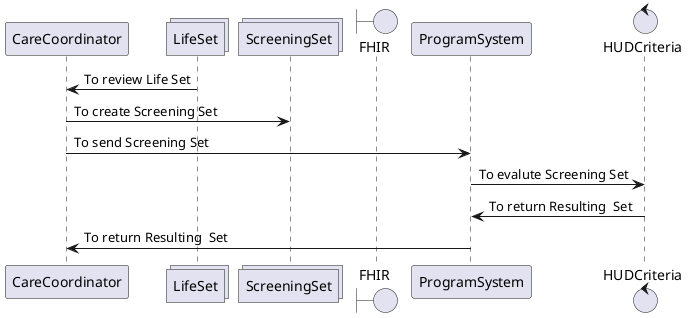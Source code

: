 @startuml
participant CareCoordinator as Foo
collections LifeSet as Foo6
collections ScreeningSet as Foo7

boundary    FHIR    as Foo3
participant ProgramSystem as Foo2
 

control     HUDCriteria     as Foo4

entity      Entity      as Foo4


 
Foo6 -> Foo : To review Life Set 
Foo -> Foo7 : To create Screening Set 
 
Foo -> Foo2 : To send Screening Set
Foo2 -> Foo4 : To evalute Screening Set
Foo4 -> Foo2 : To return Resulting  Set

Foo2 -> Foo : To return Resulting  Set

 
@enduml
